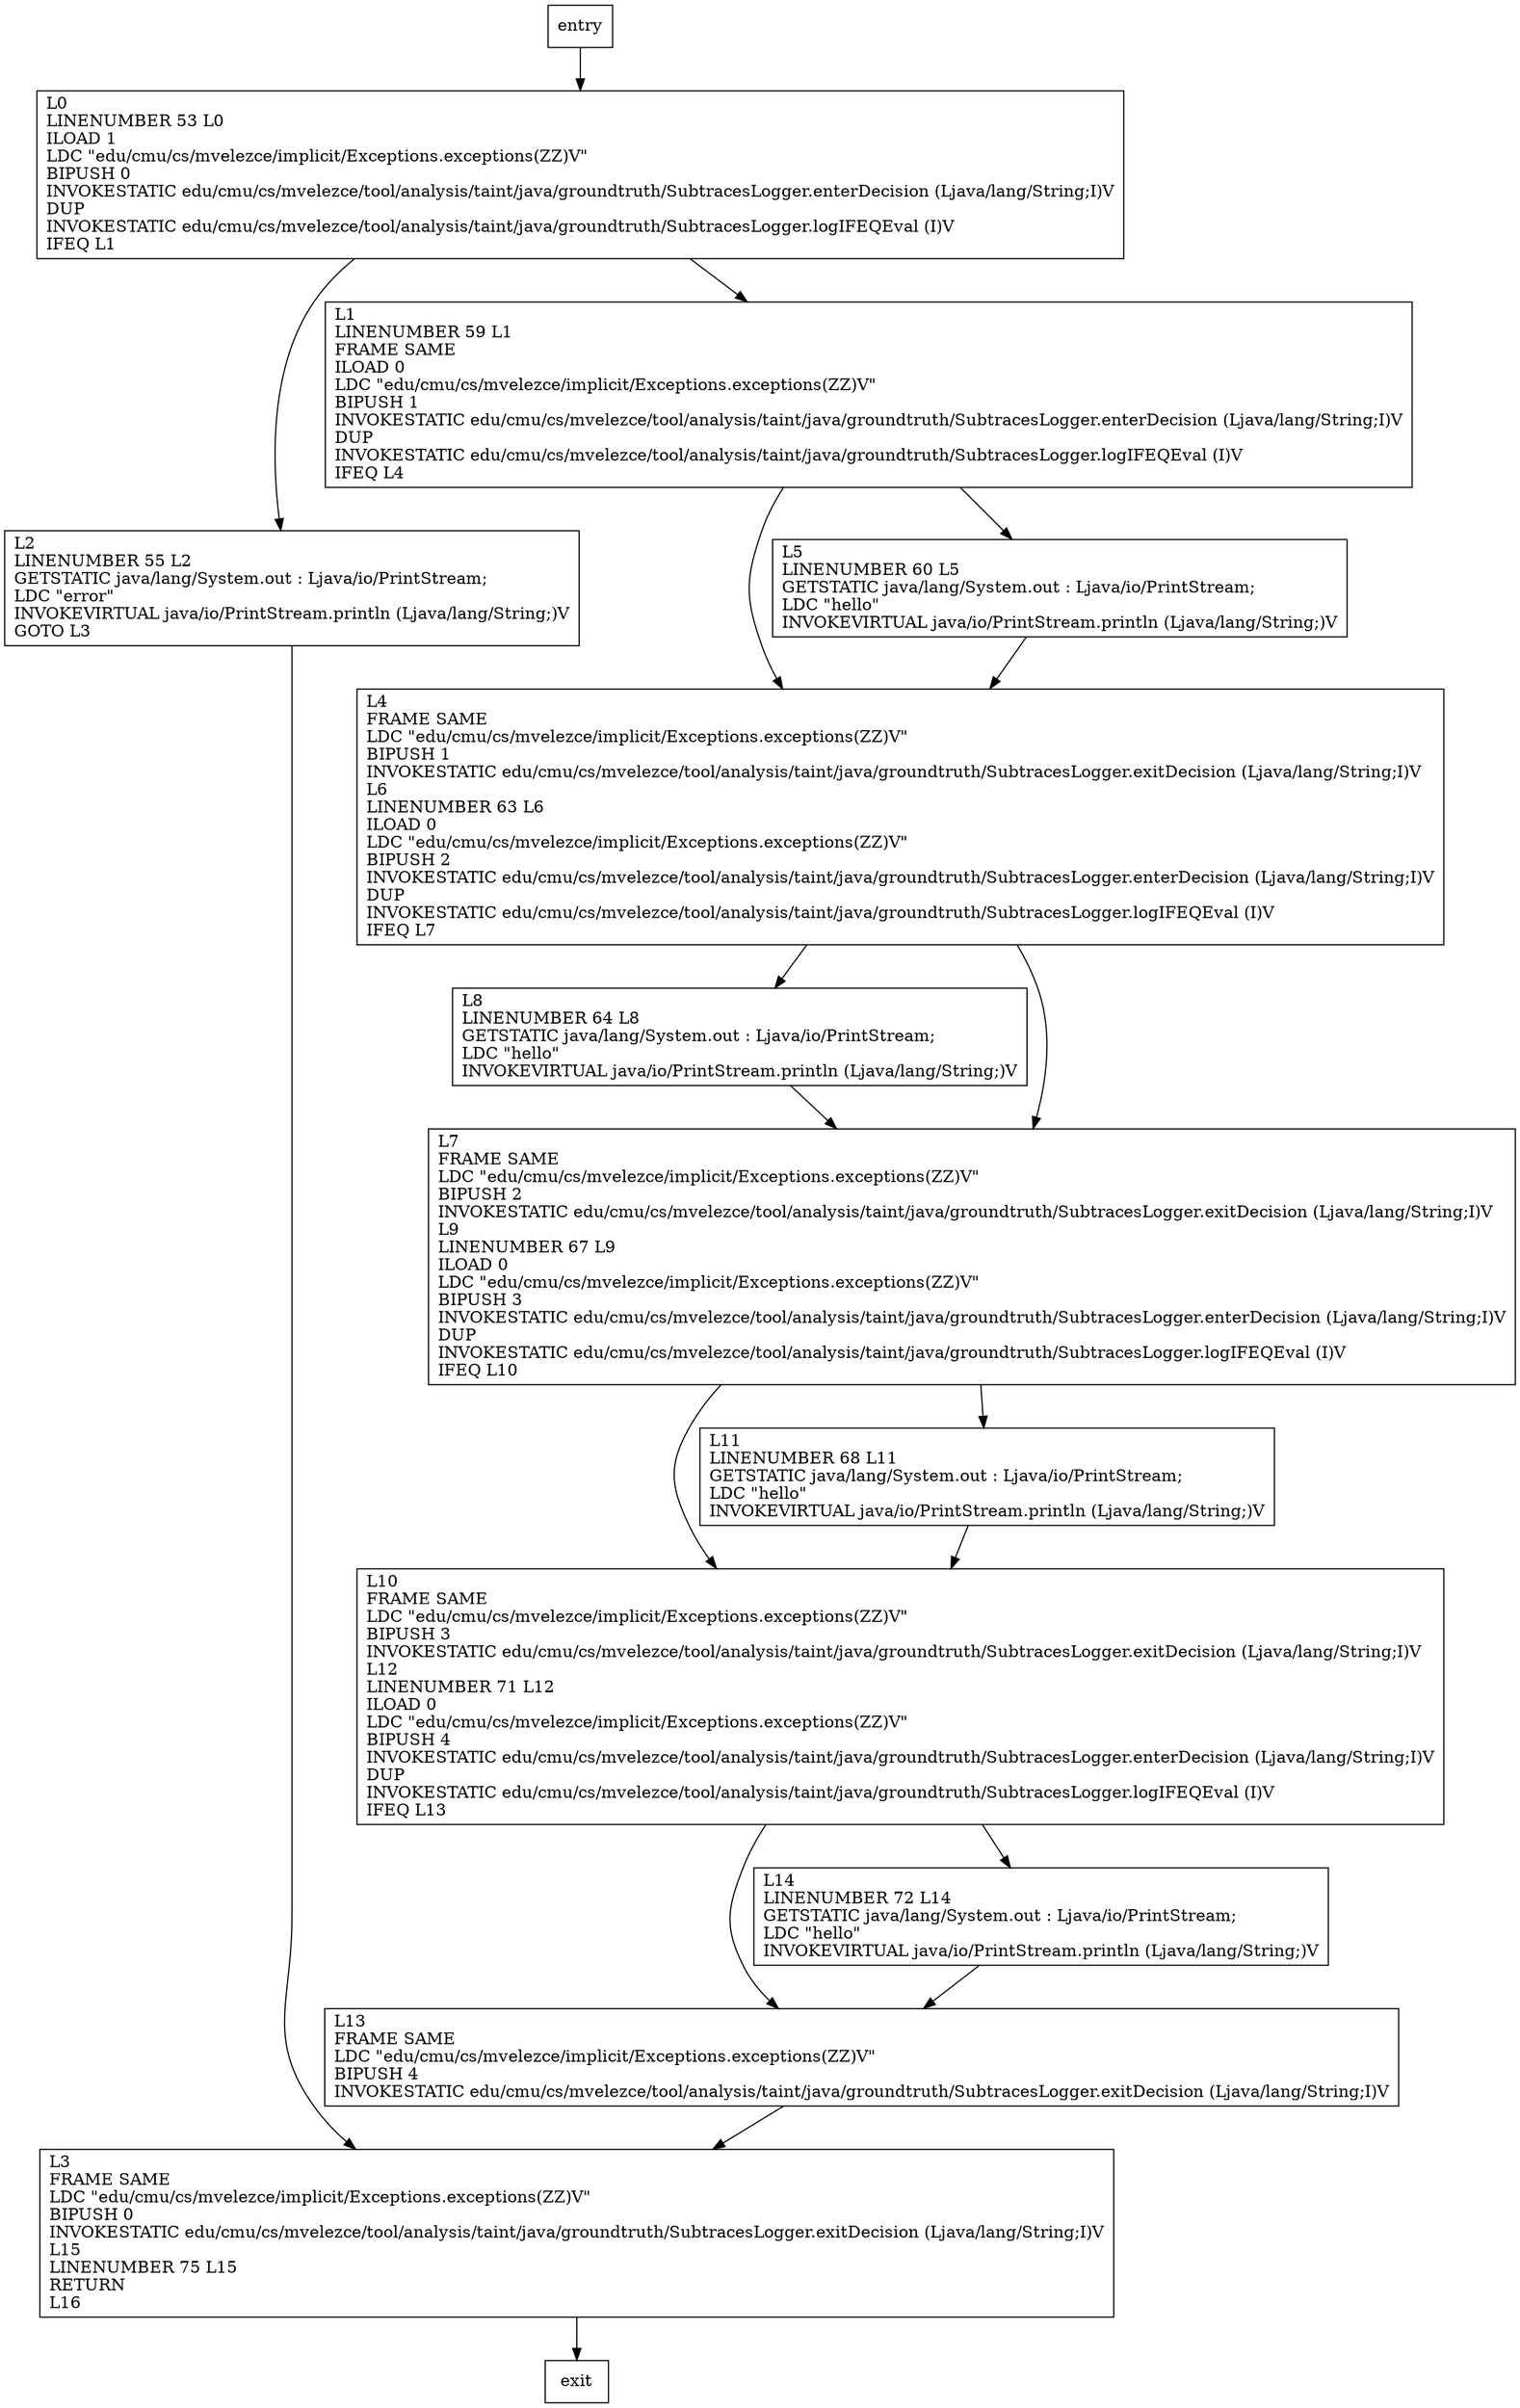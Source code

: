 digraph exceptions {
node [shape=record];
608936263 [label="L10\lFRAME SAME\lLDC \"edu/cmu/cs/mvelezce/implicit/Exceptions.exceptions(ZZ)V\"\lBIPUSH 3\lINVOKESTATIC edu/cmu/cs/mvelezce/tool/analysis/taint/java/groundtruth/SubtracesLogger.exitDecision (Ljava/lang/String;I)V\lL12\lLINENUMBER 71 L12\lILOAD 0\lLDC \"edu/cmu/cs/mvelezce/implicit/Exceptions.exceptions(ZZ)V\"\lBIPUSH 4\lINVOKESTATIC edu/cmu/cs/mvelezce/tool/analysis/taint/java/groundtruth/SubtracesLogger.enterDecision (Ljava/lang/String;I)V\lDUP\lINVOKESTATIC edu/cmu/cs/mvelezce/tool/analysis/taint/java/groundtruth/SubtracesLogger.logIFEQEval (I)V\lIFEQ L13\l"];
615220168 [label="L2\lLINENUMBER 55 L2\lGETSTATIC java/lang/System.out : Ljava/io/PrintStream;\lLDC \"error\"\lINVOKEVIRTUAL java/io/PrintStream.println (Ljava/lang/String;)V\lGOTO L3\l"];
929240285 [label="L13\lFRAME SAME\lLDC \"edu/cmu/cs/mvelezce/implicit/Exceptions.exceptions(ZZ)V\"\lBIPUSH 4\lINVOKESTATIC edu/cmu/cs/mvelezce/tool/analysis/taint/java/groundtruth/SubtracesLogger.exitDecision (Ljava/lang/String;I)V\l"];
1177591720 [label="L8\lLINENUMBER 64 L8\lGETSTATIC java/lang/System.out : Ljava/io/PrintStream;\lLDC \"hello\"\lINVOKEVIRTUAL java/io/PrintStream.println (Ljava/lang/String;)V\l"];
1651356272 [label="L1\lLINENUMBER 59 L1\lFRAME SAME\lILOAD 0\lLDC \"edu/cmu/cs/mvelezce/implicit/Exceptions.exceptions(ZZ)V\"\lBIPUSH 1\lINVOKESTATIC edu/cmu/cs/mvelezce/tool/analysis/taint/java/groundtruth/SubtracesLogger.enterDecision (Ljava/lang/String;I)V\lDUP\lINVOKESTATIC edu/cmu/cs/mvelezce/tool/analysis/taint/java/groundtruth/SubtracesLogger.logIFEQEval (I)V\lIFEQ L4\l"];
1251108139 [label="L4\lFRAME SAME\lLDC \"edu/cmu/cs/mvelezce/implicit/Exceptions.exceptions(ZZ)V\"\lBIPUSH 1\lINVOKESTATIC edu/cmu/cs/mvelezce/tool/analysis/taint/java/groundtruth/SubtracesLogger.exitDecision (Ljava/lang/String;I)V\lL6\lLINENUMBER 63 L6\lILOAD 0\lLDC \"edu/cmu/cs/mvelezce/implicit/Exceptions.exceptions(ZZ)V\"\lBIPUSH 2\lINVOKESTATIC edu/cmu/cs/mvelezce/tool/analysis/taint/java/groundtruth/SubtracesLogger.enterDecision (Ljava/lang/String;I)V\lDUP\lINVOKESTATIC edu/cmu/cs/mvelezce/tool/analysis/taint/java/groundtruth/SubtracesLogger.logIFEQEval (I)V\lIFEQ L7\l"];
1237408466 [label="L5\lLINENUMBER 60 L5\lGETSTATIC java/lang/System.out : Ljava/io/PrintStream;\lLDC \"hello\"\lINVOKEVIRTUAL java/io/PrintStream.println (Ljava/lang/String;)V\l"];
1048437093 [label="L7\lFRAME SAME\lLDC \"edu/cmu/cs/mvelezce/implicit/Exceptions.exceptions(ZZ)V\"\lBIPUSH 2\lINVOKESTATIC edu/cmu/cs/mvelezce/tool/analysis/taint/java/groundtruth/SubtracesLogger.exitDecision (Ljava/lang/String;I)V\lL9\lLINENUMBER 67 L9\lILOAD 0\lLDC \"edu/cmu/cs/mvelezce/implicit/Exceptions.exceptions(ZZ)V\"\lBIPUSH 3\lINVOKESTATIC edu/cmu/cs/mvelezce/tool/analysis/taint/java/groundtruth/SubtracesLogger.enterDecision (Ljava/lang/String;I)V\lDUP\lINVOKESTATIC edu/cmu/cs/mvelezce/tool/analysis/taint/java/groundtruth/SubtracesLogger.logIFEQEval (I)V\lIFEQ L10\l"];
1730113724 [label="L11\lLINENUMBER 68 L11\lGETSTATIC java/lang/System.out : Ljava/io/PrintStream;\lLDC \"hello\"\lINVOKEVIRTUAL java/io/PrintStream.println (Ljava/lang/String;)V\l"];
1715779513 [label="L14\lLINENUMBER 72 L14\lGETSTATIC java/lang/System.out : Ljava/io/PrintStream;\lLDC \"hello\"\lINVOKEVIRTUAL java/io/PrintStream.println (Ljava/lang/String;)V\l"];
728041501 [label="L3\lFRAME SAME\lLDC \"edu/cmu/cs/mvelezce/implicit/Exceptions.exceptions(ZZ)V\"\lBIPUSH 0\lINVOKESTATIC edu/cmu/cs/mvelezce/tool/analysis/taint/java/groundtruth/SubtracesLogger.exitDecision (Ljava/lang/String;I)V\lL15\lLINENUMBER 75 L15\lRETURN\lL16\l"];
858132173 [label="L0\lLINENUMBER 53 L0\lILOAD 1\lLDC \"edu/cmu/cs/mvelezce/implicit/Exceptions.exceptions(ZZ)V\"\lBIPUSH 0\lINVOKESTATIC edu/cmu/cs/mvelezce/tool/analysis/taint/java/groundtruth/SubtracesLogger.enterDecision (Ljava/lang/String;I)V\lDUP\lINVOKESTATIC edu/cmu/cs/mvelezce/tool/analysis/taint/java/groundtruth/SubtracesLogger.logIFEQEval (I)V\lIFEQ L1\l"];
entry;
exit;
608936263 -> 929240285;
608936263 -> 1715779513;
615220168 -> 728041501;
929240285 -> 728041501;
1177591720 -> 1048437093;
1651356272 -> 1251108139;
1651356272 -> 1237408466;
1251108139 -> 1177591720;
1251108139 -> 1048437093;
1237408466 -> 1251108139;
1715779513 -> 929240285;
728041501 -> exit;
858132173 -> 615220168;
858132173 -> 1651356272;
entry -> 858132173;
1048437093 -> 608936263;
1048437093 -> 1730113724;
1730113724 -> 608936263;
}

